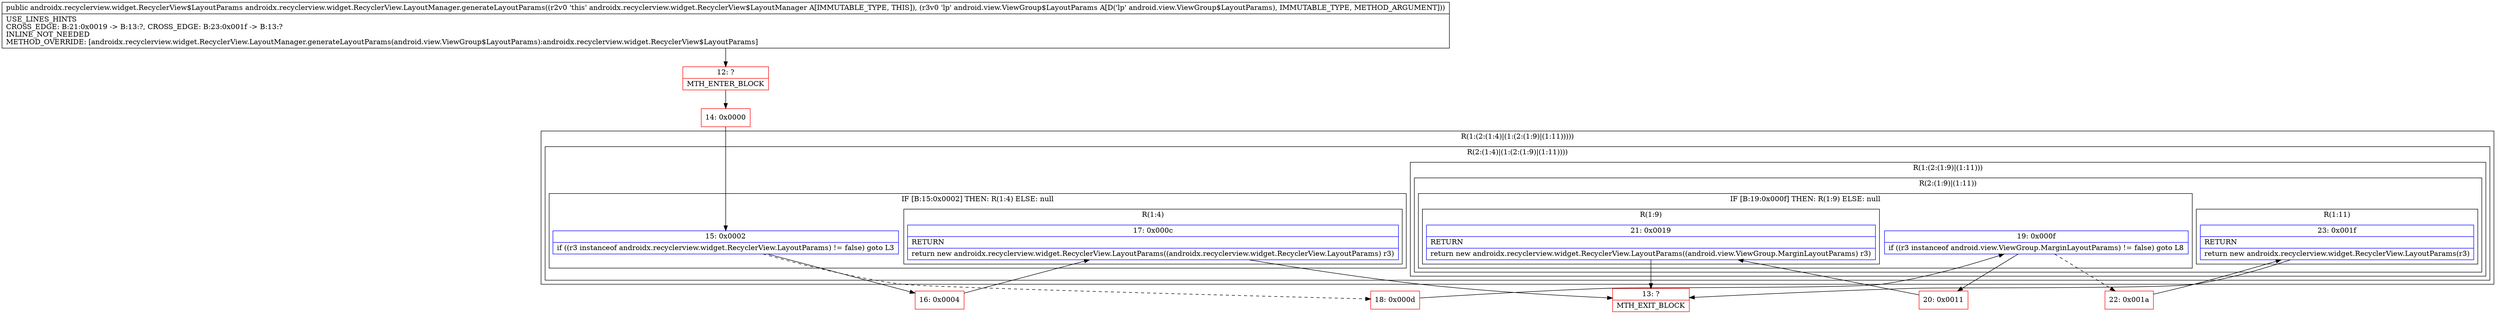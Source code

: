 digraph "CFG forandroidx.recyclerview.widget.RecyclerView.LayoutManager.generateLayoutParams(Landroid\/view\/ViewGroup$LayoutParams;)Landroidx\/recyclerview\/widget\/RecyclerView$LayoutParams;" {
subgraph cluster_Region_405305918 {
label = "R(1:(2:(1:4)|(1:(2:(1:9)|(1:11)))))";
node [shape=record,color=blue];
subgraph cluster_Region_1235719523 {
label = "R(2:(1:4)|(1:(2:(1:9)|(1:11))))";
node [shape=record,color=blue];
subgraph cluster_IfRegion_1859610627 {
label = "IF [B:15:0x0002] THEN: R(1:4) ELSE: null";
node [shape=record,color=blue];
Node_15 [shape=record,label="{15\:\ 0x0002|if ((r3 instanceof androidx.recyclerview.widget.RecyclerView.LayoutParams) != false) goto L3\l}"];
subgraph cluster_Region_1531720580 {
label = "R(1:4)";
node [shape=record,color=blue];
Node_17 [shape=record,label="{17\:\ 0x000c|RETURN\l|return new androidx.recyclerview.widget.RecyclerView.LayoutParams((androidx.recyclerview.widget.RecyclerView.LayoutParams) r3)\l}"];
}
}
subgraph cluster_Region_15616857 {
label = "R(1:(2:(1:9)|(1:11)))";
node [shape=record,color=blue];
subgraph cluster_Region_1964493482 {
label = "R(2:(1:9)|(1:11))";
node [shape=record,color=blue];
subgraph cluster_IfRegion_542454651 {
label = "IF [B:19:0x000f] THEN: R(1:9) ELSE: null";
node [shape=record,color=blue];
Node_19 [shape=record,label="{19\:\ 0x000f|if ((r3 instanceof android.view.ViewGroup.MarginLayoutParams) != false) goto L8\l}"];
subgraph cluster_Region_448787686 {
label = "R(1:9)";
node [shape=record,color=blue];
Node_21 [shape=record,label="{21\:\ 0x0019|RETURN\l|return new androidx.recyclerview.widget.RecyclerView.LayoutParams((android.view.ViewGroup.MarginLayoutParams) r3)\l}"];
}
}
subgraph cluster_Region_1752809579 {
label = "R(1:11)";
node [shape=record,color=blue];
Node_23 [shape=record,label="{23\:\ 0x001f|RETURN\l|return new androidx.recyclerview.widget.RecyclerView.LayoutParams(r3)\l}"];
}
}
}
}
}
Node_12 [shape=record,color=red,label="{12\:\ ?|MTH_ENTER_BLOCK\l}"];
Node_14 [shape=record,color=red,label="{14\:\ 0x0000}"];
Node_16 [shape=record,color=red,label="{16\:\ 0x0004}"];
Node_13 [shape=record,color=red,label="{13\:\ ?|MTH_EXIT_BLOCK\l}"];
Node_18 [shape=record,color=red,label="{18\:\ 0x000d}"];
Node_20 [shape=record,color=red,label="{20\:\ 0x0011}"];
Node_22 [shape=record,color=red,label="{22\:\ 0x001a}"];
MethodNode[shape=record,label="{public androidx.recyclerview.widget.RecyclerView$LayoutParams androidx.recyclerview.widget.RecyclerView.LayoutManager.generateLayoutParams((r2v0 'this' androidx.recyclerview.widget.RecyclerView$LayoutManager A[IMMUTABLE_TYPE, THIS]), (r3v0 'lp' android.view.ViewGroup$LayoutParams A[D('lp' android.view.ViewGroup$LayoutParams), IMMUTABLE_TYPE, METHOD_ARGUMENT]))  | USE_LINES_HINTS\lCROSS_EDGE: B:21:0x0019 \-\> B:13:?, CROSS_EDGE: B:23:0x001f \-\> B:13:?\lINLINE_NOT_NEEDED\lMETHOD_OVERRIDE: [androidx.recyclerview.widget.RecyclerView.LayoutManager.generateLayoutParams(android.view.ViewGroup$LayoutParams):androidx.recyclerview.widget.RecyclerView$LayoutParams]\l}"];
MethodNode -> Node_12;Node_15 -> Node_16;
Node_15 -> Node_18[style=dashed];
Node_17 -> Node_13;
Node_19 -> Node_20;
Node_19 -> Node_22[style=dashed];
Node_21 -> Node_13;
Node_23 -> Node_13;
Node_12 -> Node_14;
Node_14 -> Node_15;
Node_16 -> Node_17;
Node_18 -> Node_19;
Node_20 -> Node_21;
Node_22 -> Node_23;
}

